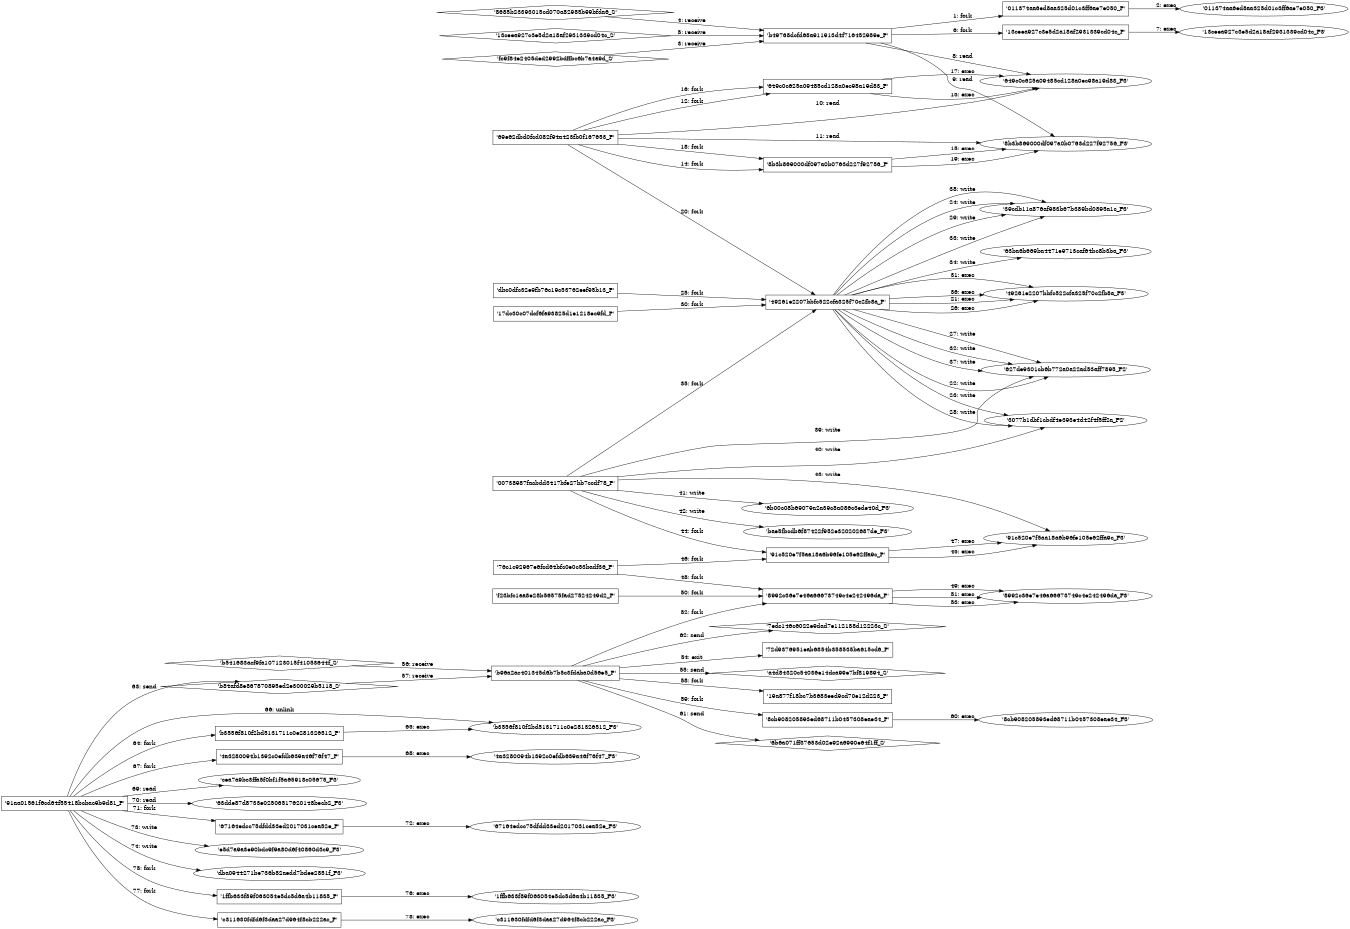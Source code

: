 digraph "D:\Learning\Paper\apt\基于CTI的攻击预警\Dataset\攻击图\ASGfromALLCTI\Modified Zyklon and plugins from India.dot" {
rankdir="LR"
size="9"
fixedsize="false"
splines="true"
nodesep=0.3
ranksep=0
fontsize=10
overlap="scalexy"
engine= "neato"
	"'b49768dcfd68a911913d4f716452989e_P'" [node_type=Process shape=box]
	"'011374aa6ed8aa325d01c3ff6ae7e050_P'" [node_type=Process shape=box]
	"'b49768dcfd68a911913d4f716452989e_P'" -> "'011374aa6ed8aa325d01c3ff6ae7e050_P'" [label="1: fork"]
	"'011374aa6ed8aa325d01c3ff6ae7e050_P'" [node_type=Process shape=box]
	"'011374aa6ed8aa325d01c3ff6ae7e050_F3'" [node_type=File shape=ellipse]
	"'011374aa6ed8aa325d01c3ff6ae7e050_P'" -> "'011374aa6ed8aa325d01c3ff6ae7e050_F3'" [label="2: exec"]
	"'b49768dcfd68a911913d4f716452989e_P'" [node_type=Process shape=box]
	"'fc9f84e2405ded2992bdffbc6b7a4a9d_S'" [node_type=Socket shape=diamond]
	"'fc9f84e2405ded2992bdffbc6b7a4a9d_S'" -> "'b49768dcfd68a911913d4f716452989e_P'" [label="3: receive"]
	"'b49768dcfd68a911913d4f716452989e_P'" [node_type=Process shape=box]
	"'8685b23393015cd070a82985b99bfda6_S'" [node_type=Socket shape=diamond]
	"'8685b23393015cd070a82985b99bfda6_S'" -> "'b49768dcfd68a911913d4f716452989e_P'" [label="4: receive"]
	"'b49768dcfd68a911913d4f716452989e_P'" [node_type=Process shape=box]
	"'13ceea927c3e5d2a18af2931339cd04c_S'" [node_type=Socket shape=diamond]
	"'13ceea927c3e5d2a18af2931339cd04c_S'" -> "'b49768dcfd68a911913d4f716452989e_P'" [label="5: receive"]
	"'b49768dcfd68a911913d4f716452989e_P'" [node_type=Process shape=box]
	"'13ceea927c3e5d2a18af2931339cd04c_P'" [node_type=Process shape=box]
	"'b49768dcfd68a911913d4f716452989e_P'" -> "'13ceea927c3e5d2a18af2931339cd04c_P'" [label="6: fork"]
	"'13ceea927c3e5d2a18af2931339cd04c_P'" [node_type=Process shape=box]
	"'13ceea927c3e5d2a18af2931339cd04c_F3'" [node_type=File shape=ellipse]
	"'13ceea927c3e5d2a18af2931339cd04c_P'" -> "'13ceea927c3e5d2a18af2931339cd04c_F3'" [label="7: exec"]
	"'649c0c625a09485cd128a0ec98a19d83_F3'" [node_type=file shape=ellipse]
	"'b49768dcfd68a911913d4f716452989e_P'" [node_type=Process shape=box]
	"'b49768dcfd68a911913d4f716452989e_P'" -> "'649c0c625a09485cd128a0ec98a19d83_F3'" [label="8: read"]
	"'8b3b869000df097a0b0763d227f92756_F3'" [node_type=file shape=ellipse]
	"'b49768dcfd68a911913d4f716452989e_P'" [node_type=Process shape=box]
	"'b49768dcfd68a911913d4f716452989e_P'" -> "'8b3b869000df097a0b0763d227f92756_F3'" [label="9: read"]
	"'649c0c625a09485cd128a0ec98a19d83_F3'" [node_type=file shape=ellipse]
	"'69e62dbd0fcd082f94a423fb0f167653_P'" [node_type=Process shape=box]
	"'69e62dbd0fcd082f94a423fb0f167653_P'" -> "'649c0c625a09485cd128a0ec98a19d83_F3'" [label="10: read"]
	"'8b3b869000df097a0b0763d227f92756_F3'" [node_type=file shape=ellipse]
	"'69e62dbd0fcd082f94a423fb0f167653_P'" [node_type=Process shape=box]
	"'69e62dbd0fcd082f94a423fb0f167653_P'" -> "'8b3b869000df097a0b0763d227f92756_F3'" [label="11: read"]
	"'69e62dbd0fcd082f94a423fb0f167653_P'" [node_type=Process shape=box]
	"'649c0c625a09485cd128a0ec98a19d83_P'" [node_type=Process shape=box]
	"'69e62dbd0fcd082f94a423fb0f167653_P'" -> "'649c0c625a09485cd128a0ec98a19d83_P'" [label="12: fork"]
	"'649c0c625a09485cd128a0ec98a19d83_P'" [node_type=Process shape=box]
	"'649c0c625a09485cd128a0ec98a19d83_F3'" [node_type=File shape=ellipse]
	"'649c0c625a09485cd128a0ec98a19d83_P'" -> "'649c0c625a09485cd128a0ec98a19d83_F3'" [label="13: exec"]
	"'69e62dbd0fcd082f94a423fb0f167653_P'" [node_type=Process shape=box]
	"'8b3b869000df097a0b0763d227f92756_P'" [node_type=Process shape=box]
	"'69e62dbd0fcd082f94a423fb0f167653_P'" -> "'8b3b869000df097a0b0763d227f92756_P'" [label="14: fork"]
	"'8b3b869000df097a0b0763d227f92756_P'" [node_type=Process shape=box]
	"'8b3b869000df097a0b0763d227f92756_F3'" [node_type=File shape=ellipse]
	"'8b3b869000df097a0b0763d227f92756_P'" -> "'8b3b869000df097a0b0763d227f92756_F3'" [label="15: exec"]
	"'69e62dbd0fcd082f94a423fb0f167653_P'" [node_type=Process shape=box]
	"'649c0c625a09485cd128a0ec98a19d83_P'" [node_type=Process shape=box]
	"'69e62dbd0fcd082f94a423fb0f167653_P'" -> "'649c0c625a09485cd128a0ec98a19d83_P'" [label="16: fork"]
	"'649c0c625a09485cd128a0ec98a19d83_P'" [node_type=Process shape=box]
	"'649c0c625a09485cd128a0ec98a19d83_F3'" [node_type=File shape=ellipse]
	"'649c0c625a09485cd128a0ec98a19d83_P'" -> "'649c0c625a09485cd128a0ec98a19d83_F3'" [label="17: exec"]
	"'69e62dbd0fcd082f94a423fb0f167653_P'" [node_type=Process shape=box]
	"'8b3b869000df097a0b0763d227f92756_P'" [node_type=Process shape=box]
	"'69e62dbd0fcd082f94a423fb0f167653_P'" -> "'8b3b869000df097a0b0763d227f92756_P'" [label="18: fork"]
	"'8b3b869000df097a0b0763d227f92756_P'" [node_type=Process shape=box]
	"'8b3b869000df097a0b0763d227f92756_F3'" [node_type=File shape=ellipse]
	"'8b3b869000df097a0b0763d227f92756_P'" -> "'8b3b869000df097a0b0763d227f92756_F3'" [label="19: exec"]
	"'69e62dbd0fcd082f94a423fb0f167653_P'" [node_type=Process shape=box]
	"'49261e2207bbfc522cfa325f70c2fb8a_P'" [node_type=Process shape=box]
	"'69e62dbd0fcd082f94a423fb0f167653_P'" -> "'49261e2207bbfc522cfa325f70c2fb8a_P'" [label="20: fork"]
	"'49261e2207bbfc522cfa325f70c2fb8a_P'" [node_type=Process shape=box]
	"'49261e2207bbfc522cfa325f70c2fb8a_F3'" [node_type=File shape=ellipse]
	"'49261e2207bbfc522cfa325f70c2fb8a_P'" -> "'49261e2207bbfc522cfa325f70c2fb8a_F3'" [label="21: exec"]
	"'627de9301cb6b772a0a22ad53aff7895_F2'" [node_type=file shape=ellipse]
	"'49261e2207bbfc522cfa325f70c2fb8a_P'" [node_type=Process shape=box]
	"'49261e2207bbfc522cfa325f70c2fb8a_P'" -> "'627de9301cb6b772a0a22ad53aff7895_F2'" [label="22: write"]
	"'3077b1dbf1cbdf4e393e4d42f4f5ff2a_F2'" [node_type=file shape=ellipse]
	"'49261e2207bbfc522cfa325f70c2fb8a_P'" [node_type=Process shape=box]
	"'49261e2207bbfc522cfa325f70c2fb8a_P'" -> "'3077b1dbf1cbdf4e393e4d42f4f5ff2a_F2'" [label="23: write"]
	"'39cdb11a876af983b67b389bd0895a1c_F3'" [node_type=file shape=ellipse]
	"'49261e2207bbfc522cfa325f70c2fb8a_P'" [node_type=Process shape=box]
	"'49261e2207bbfc522cfa325f70c2fb8a_P'" -> "'39cdb11a876af983b67b389bd0895a1c_F3'" [label="24: write"]
	"'dbc0dfc32e9fb76c19c53762eef95b13_P'" [node_type=Process shape=box]
	"'49261e2207bbfc522cfa325f70c2fb8a_P'" [node_type=Process shape=box]
	"'dbc0dfc32e9fb76c19c53762eef95b13_P'" -> "'49261e2207bbfc522cfa325f70c2fb8a_P'" [label="25: fork"]
	"'49261e2207bbfc522cfa325f70c2fb8a_P'" [node_type=Process shape=box]
	"'49261e2207bbfc522cfa325f70c2fb8a_F3'" [node_type=File shape=ellipse]
	"'49261e2207bbfc522cfa325f70c2fb8a_P'" -> "'49261e2207bbfc522cfa325f70c2fb8a_F3'" [label="26: exec"]
	"'627de9301cb6b772a0a22ad53aff7895_F2'" [node_type=file shape=ellipse]
	"'49261e2207bbfc522cfa325f70c2fb8a_P'" [node_type=Process shape=box]
	"'49261e2207bbfc522cfa325f70c2fb8a_P'" -> "'627de9301cb6b772a0a22ad53aff7895_F2'" [label="27: write"]
	"'3077b1dbf1cbdf4e393e4d42f4f5ff2a_F2'" [node_type=file shape=ellipse]
	"'49261e2207bbfc522cfa325f70c2fb8a_P'" [node_type=Process shape=box]
	"'49261e2207bbfc522cfa325f70c2fb8a_P'" -> "'3077b1dbf1cbdf4e393e4d42f4f5ff2a_F2'" [label="28: write"]
	"'39cdb11a876af983b67b389bd0895a1c_F3'" [node_type=file shape=ellipse]
	"'49261e2207bbfc522cfa325f70c2fb8a_P'" [node_type=Process shape=box]
	"'49261e2207bbfc522cfa325f70c2fb8a_P'" -> "'39cdb11a876af983b67b389bd0895a1c_F3'" [label="29: write"]
	"'17dc30c07dcf6fa93825d1e1218ec9fd_P'" [node_type=Process shape=box]
	"'49261e2207bbfc522cfa325f70c2fb8a_P'" [node_type=Process shape=box]
	"'17dc30c07dcf6fa93825d1e1218ec9fd_P'" -> "'49261e2207bbfc522cfa325f70c2fb8a_P'" [label="30: fork"]
	"'49261e2207bbfc522cfa325f70c2fb8a_P'" [node_type=Process shape=box]
	"'49261e2207bbfc522cfa325f70c2fb8a_F3'" [node_type=File shape=ellipse]
	"'49261e2207bbfc522cfa325f70c2fb8a_P'" -> "'49261e2207bbfc522cfa325f70c2fb8a_F3'" [label="31: exec"]
	"'627de9301cb6b772a0a22ad53aff7895_F2'" [node_type=file shape=ellipse]
	"'49261e2207bbfc522cfa325f70c2fb8a_P'" [node_type=Process shape=box]
	"'49261e2207bbfc522cfa325f70c2fb8a_P'" -> "'627de9301cb6b772a0a22ad53aff7895_F2'" [label="32: write"]
	"'39cdb11a876af983b67b389bd0895a1c_F3'" [node_type=file shape=ellipse]
	"'49261e2207bbfc522cfa325f70c2fb8a_P'" [node_type=Process shape=box]
	"'49261e2207bbfc522cfa325f70c2fb8a_P'" -> "'39cdb11a876af983b67b389bd0895a1c_F3'" [label="33: write"]
	"'63ba6b669ba4471e9713caf64bc8b3ba_F3'" [node_type=file shape=ellipse]
	"'49261e2207bbfc522cfa325f70c2fb8a_P'" [node_type=Process shape=box]
	"'49261e2207bbfc522cfa325f70c2fb8a_P'" -> "'63ba6b669ba4471e9713caf64bc8b3ba_F3'" [label="34: write"]
	"'00738987facbdd3417bfe27bb7ccdf78_P'" [node_type=Process shape=box]
	"'49261e2207bbfc522cfa325f70c2fb8a_P'" [node_type=Process shape=box]
	"'00738987facbdd3417bfe27bb7ccdf78_P'" -> "'49261e2207bbfc522cfa325f70c2fb8a_P'" [label="35: fork"]
	"'49261e2207bbfc522cfa325f70c2fb8a_P'" [node_type=Process shape=box]
	"'49261e2207bbfc522cfa325f70c2fb8a_F3'" [node_type=File shape=ellipse]
	"'49261e2207bbfc522cfa325f70c2fb8a_P'" -> "'49261e2207bbfc522cfa325f70c2fb8a_F3'" [label="36: exec"]
	"'627de9301cb6b772a0a22ad53aff7895_F2'" [node_type=file shape=ellipse]
	"'49261e2207bbfc522cfa325f70c2fb8a_P'" [node_type=Process shape=box]
	"'49261e2207bbfc522cfa325f70c2fb8a_P'" -> "'627de9301cb6b772a0a22ad53aff7895_F2'" [label="37: write"]
	"'39cdb11a876af983b67b389bd0895a1c_F3'" [node_type=file shape=ellipse]
	"'49261e2207bbfc522cfa325f70c2fb8a_P'" [node_type=Process shape=box]
	"'49261e2207bbfc522cfa325f70c2fb8a_P'" -> "'39cdb11a876af983b67b389bd0895a1c_F3'" [label="38: write"]
	"'627de9301cb6b772a0a22ad53aff7895_F2'" [node_type=file shape=ellipse]
	"'00738987facbdd3417bfe27bb7ccdf78_P'" [node_type=Process shape=box]
	"'00738987facbdd3417bfe27bb7ccdf78_P'" -> "'627de9301cb6b772a0a22ad53aff7895_F2'" [label="39: write"]
	"'3077b1dbf1cbdf4e393e4d42f4f5ff2a_F2'" [node_type=file shape=ellipse]
	"'00738987facbdd3417bfe27bb7ccdf78_P'" [node_type=Process shape=box]
	"'00738987facbdd3417bfe27bb7ccdf78_P'" -> "'3077b1dbf1cbdf4e393e4d42f4f5ff2a_F2'" [label="40: write"]
	"'6b00c08b69079a2a39c8a086c3ede40d_F3'" [node_type=file shape=ellipse]
	"'00738987facbdd3417bfe27bb7ccdf78_P'" [node_type=Process shape=box]
	"'00738987facbdd3417bfe27bb7ccdf78_P'" -> "'6b00c08b69079a2a39c8a086c3ede40d_F3'" [label="41: write"]
	"'bae5fbcdb6f87422f952e320202687de_F3'" [node_type=file shape=ellipse]
	"'00738987facbdd3417bfe27bb7ccdf78_P'" [node_type=Process shape=box]
	"'00738987facbdd3417bfe27bb7ccdf78_P'" -> "'bae5fbcdb6f87422f952e320202687de_F3'" [label="42: write"]
	"'91c520e7f5aa18a6b96fe105e62ffa9c_F3'" [node_type=file shape=ellipse]
	"'00738987facbdd3417bfe27bb7ccdf78_P'" [node_type=Process shape=box]
	"'00738987facbdd3417bfe27bb7ccdf78_P'" -> "'91c520e7f5aa18a6b96fe105e62ffa9c_F3'" [label="43: write"]
	"'00738987facbdd3417bfe27bb7ccdf78_P'" [node_type=Process shape=box]
	"'91c520e7f5aa18a6b96fe105e62ffa9c_P'" [node_type=Process shape=box]
	"'00738987facbdd3417bfe27bb7ccdf78_P'" -> "'91c520e7f5aa18a6b96fe105e62ffa9c_P'" [label="44: fork"]
	"'91c520e7f5aa18a6b96fe105e62ffa9c_P'" [node_type=Process shape=box]
	"'91c520e7f5aa18a6b96fe105e62ffa9c_F3'" [node_type=File shape=ellipse]
	"'91c520e7f5aa18a6b96fe105e62ffa9c_P'" -> "'91c520e7f5aa18a6b96fe105e62ffa9c_F3'" [label="45: exec"]
	"'76c1c92967e6fcd64bfc0e0c53badf36_P'" [node_type=Process shape=box]
	"'91c520e7f5aa18a6b96fe105e62ffa9c_P'" [node_type=Process shape=box]
	"'76c1c92967e6fcd64bfc0e0c53badf36_P'" -> "'91c520e7f5aa18a6b96fe105e62ffa9c_P'" [label="46: fork"]
	"'91c520e7f5aa18a6b96fe105e62ffa9c_P'" [node_type=Process shape=box]
	"'91c520e7f5aa18a6b96fe105e62ffa9c_F3'" [node_type=File shape=ellipse]
	"'91c520e7f5aa18a6b96fe105e62ffa9c_P'" -> "'91c520e7f5aa18a6b96fe105e62ffa9c_F3'" [label="47: exec"]
	"'76c1c92967e6fcd64bfc0e0c53badf36_P'" [node_type=Process shape=box]
	"'8992c36e7e46a66673749c4e242496da_P'" [node_type=Process shape=box]
	"'76c1c92967e6fcd64bfc0e0c53badf36_P'" -> "'8992c36e7e46a66673749c4e242496da_P'" [label="48: fork"]
	"'8992c36e7e46a66673749c4e242496da_P'" [node_type=Process shape=box]
	"'8992c36e7e46a66673749c4e242496da_F3'" [node_type=File shape=ellipse]
	"'8992c36e7e46a66673749c4e242496da_P'" -> "'8992c36e7e46a66673749c4e242496da_F3'" [label="49: exec"]
	"'f23bfc1aa8e28b56575fad27524249d2_P'" [node_type=Process shape=box]
	"'8992c36e7e46a66673749c4e242496da_P'" [node_type=Process shape=box]
	"'f23bfc1aa8e28b56575fad27524249d2_P'" -> "'8992c36e7e46a66673749c4e242496da_P'" [label="50: fork"]
	"'8992c36e7e46a66673749c4e242496da_P'" [node_type=Process shape=box]
	"'8992c36e7e46a66673749c4e242496da_F3'" [node_type=File shape=ellipse]
	"'8992c36e7e46a66673749c4e242496da_P'" -> "'8992c36e7e46a66673749c4e242496da_F3'" [label="51: exec"]
	"'b96a2ac401345d6b7b5c3fdaba0d56e5_P'" [node_type=Process shape=box]
	"'8992c36e7e46a66673749c4e242496da_P'" [node_type=Process shape=box]
	"'b96a2ac401345d6b7b5c3fdaba0d56e5_P'" -> "'8992c36e7e46a66673749c4e242496da_P'" [label="52: fork"]
	"'8992c36e7e46a66673749c4e242496da_P'" [node_type=Process shape=box]
	"'8992c36e7e46a66673749c4e242496da_F3'" [node_type=File shape=ellipse]
	"'8992c36e7e46a66673749c4e242496da_P'" -> "'8992c36e7e46a66673749c4e242496da_F3'" [label="53: exec"]
	"'b96a2ac401345d6b7b5c3fdaba0d56e5_P'" [node_type=Process shape=box]
	"'72d9376951eab6854b358535ba615cd6_P'" [node_type=Process shape=box]
	"'b96a2ac401345d6b7b5c3fdaba0d56e5_P'" -> "'72d9376951eab6854b358535ba615cd6_P'" [label="54: exit"]
	"'a4d84320c54036e14dca99e7bf819894_S'" [node_type=Socket shape=diamond]
	"'b96a2ac401345d6b7b5c3fdaba0d56e5_P'" [node_type=Process shape=box]
	"'b96a2ac401345d6b7b5c3fdaba0d56e5_P'" -> "'a4d84320c54036e14dca99e7bf819894_S'" [label="55: send"]
	"'b96a2ac401345d6b7b5c3fdaba0d56e5_P'" [node_type=Process shape=box]
	"'b541683acf9fa107123015f41053644f_S'" [node_type=Socket shape=diamond]
	"'b541683acf9fa107123015f41053644f_S'" -> "'b96a2ac401345d6b7b5c3fdaba0d56e5_P'" [label="56: receive"]
	"'b96a2ac401345d6b7b5c3fdaba0d56e5_P'" [node_type=Process shape=box]
	"'b84afd8e867870895ed2e300029b5118_S'" [node_type=Socket shape=diamond]
	"'b84afd8e867870895ed2e300029b5118_S'" -> "'b96a2ac401345d6b7b5c3fdaba0d56e5_P'" [label="57: receive"]
	"'b96a2ac401345d6b7b5c3fdaba0d56e5_P'" [node_type=Process shape=box]
	"'19a877f18bc7b3683eed9cd70e12d223_P'" [node_type=Process shape=box]
	"'b96a2ac401345d6b7b5c3fdaba0d56e5_P'" -> "'19a877f18bc7b3683eed9cd70e12d223_P'" [label="58: fork"]
	"'b96a2ac401345d6b7b5c3fdaba0d56e5_P'" [node_type=Process shape=box]
	"'8cb908205893ed68711b0457308eae34_P'" [node_type=Process shape=box]
	"'b96a2ac401345d6b7b5c3fdaba0d56e5_P'" -> "'8cb908205893ed68711b0457308eae34_P'" [label="59: fork"]
	"'8cb908205893ed68711b0457308eae34_P'" [node_type=Process shape=box]
	"'8cb908205893ed68711b0457308eae34_F3'" [node_type=File shape=ellipse]
	"'8cb908205893ed68711b0457308eae34_P'" -> "'8cb908205893ed68711b0457308eae34_F3'" [label="60: exec"]
	"'6b6a071ff37653d02e92a6990e64f1ff_S'" [node_type=Socket shape=diamond]
	"'b96a2ac401345d6b7b5c3fdaba0d56e5_P'" [node_type=Process shape=box]
	"'b96a2ac401345d6b7b5c3fdaba0d56e5_P'" -> "'6b6a071ff37653d02e92a6990e64f1ff_S'" [label="61: send"]
	"'7edc146c6022e9dad7e112188d12223c_S'" [node_type=Socket shape=diamond]
	"'b96a2ac401345d6b7b5c3fdaba0d56e5_P'" [node_type=Process shape=box]
	"'b96a2ac401345d6b7b5c3fdaba0d56e5_P'" -> "'7edc146c6022e9dad7e112188d12223c_S'" [label="62: send"]
	"'b84afd8e867870895ed2e300029b5118_S'" [node_type=Socket shape=diamond]
	"'91aa01561f6cd64f55418bcbac9b9d81_P'" [node_type=Process shape=box]
	"'91aa01561f6cd64f55418bcbac9b9d81_P'" -> "'b84afd8e867870895ed2e300029b5118_S'" [label="63: send"]
	"'91aa01561f6cd64f55418bcbac9b9d81_P'" [node_type=Process shape=box]
	"'b3556f810f2bd5131711c0e281326512_P'" [node_type=Process shape=box]
	"'91aa01561f6cd64f55418bcbac9b9d81_P'" -> "'b3556f810f2bd5131711c0e281326512_P'" [label="64: fork"]
	"'b3556f810f2bd5131711c0e281326512_P'" [node_type=Process shape=box]
	"'b3556f810f2bd5131711c0e281326512_F3'" [node_type=File shape=ellipse]
	"'b3556f810f2bd5131711c0e281326512_P'" -> "'b3556f810f2bd5131711c0e281326512_F3'" [label="65: exec"]
	"'b3556f810f2bd5131711c0e281326512_F3'" [node_type=file shape=ellipse]
	"'91aa01561f6cd64f55418bcbac9b9d81_P'" [node_type=Process shape=box]
	"'91aa01561f6cd64f55418bcbac9b9d81_P'" -> "'b3556f810f2bd5131711c0e281326512_F3'" [label="66: unlink"]
	"'91aa01561f6cd64f55418bcbac9b9d81_P'" [node_type=Process shape=box]
	"'4a3280094b1392c0efdb639a46f76f47_P'" [node_type=Process shape=box]
	"'91aa01561f6cd64f55418bcbac9b9d81_P'" -> "'4a3280094b1392c0efdb639a46f76f47_P'" [label="67: fork"]
	"'4a3280094b1392c0efdb639a46f76f47_P'" [node_type=Process shape=box]
	"'4a3280094b1392c0efdb639a46f76f47_F3'" [node_type=File shape=ellipse]
	"'4a3280094b1392c0efdb639a46f76f47_P'" -> "'4a3280094b1392c0efdb639a46f76f47_F3'" [label="68: exec"]
	"'cea7a9bc3ffa5f0bf1f5a65918c05675_F3'" [node_type=file shape=ellipse]
	"'91aa01561f6cd64f55418bcbac9b9d81_P'" [node_type=Process shape=box]
	"'91aa01561f6cd64f55418bcbac9b9d81_P'" -> "'cea7a9bc3ffa5f0bf1f5a65918c05675_F3'" [label="69: read"]
	"'63dde87d8733e02506517620148becb2_F3'" [node_type=file shape=ellipse]
	"'91aa01561f6cd64f55418bcbac9b9d81_P'" [node_type=Process shape=box]
	"'91aa01561f6cd64f55418bcbac9b9d81_P'" -> "'63dde87d8733e02506517620148becb2_F3'" [label="70: read"]
	"'91aa01561f6cd64f55418bcbac9b9d81_P'" [node_type=Process shape=box]
	"'67164edcc75dfdd33ed2017031cea52e_P'" [node_type=Process shape=box]
	"'91aa01561f6cd64f55418bcbac9b9d81_P'" -> "'67164edcc75dfdd33ed2017031cea52e_P'" [label="71: fork"]
	"'67164edcc75dfdd33ed2017031cea52e_P'" [node_type=Process shape=box]
	"'67164edcc75dfdd33ed2017031cea52e_F3'" [node_type=File shape=ellipse]
	"'67164edcc75dfdd33ed2017031cea52e_P'" -> "'67164edcc75dfdd33ed2017031cea52e_F3'" [label="72: exec"]
	"'e5d7a9a3e90bdc9f9a80d6f40860d3c9_F3'" [node_type=file shape=ellipse]
	"'91aa01561f6cd64f55418bcbac9b9d81_P'" [node_type=Process shape=box]
	"'91aa01561f6cd64f55418bcbac9b9d81_P'" -> "'e5d7a9a3e90bdc9f9a80d6f40860d3c9_F3'" [label="73: write"]
	"'dba0944271be736b82aedd7bdee2851f_F3'" [node_type=file shape=ellipse]
	"'91aa01561f6cd64f55418bcbac9b9d81_P'" [node_type=Process shape=box]
	"'91aa01561f6cd64f55418bcbac9b9d81_P'" -> "'dba0944271be736b82aedd7bdee2851f_F3'" [label="74: write"]
	"'91aa01561f6cd64f55418bcbac9b9d81_P'" [node_type=Process shape=box]
	"'1ffb633f89f063054e5dc5d6a4b11835_P'" [node_type=Process shape=box]
	"'91aa01561f6cd64f55418bcbac9b9d81_P'" -> "'1ffb633f89f063054e5dc5d6a4b11835_P'" [label="75: fork"]
	"'1ffb633f89f063054e5dc5d6a4b11835_P'" [node_type=Process shape=box]
	"'1ffb633f89f063054e5dc5d6a4b11835_F3'" [node_type=File shape=ellipse]
	"'1ffb633f89f063054e5dc5d6a4b11835_P'" -> "'1ffb633f89f063054e5dc5d6a4b11835_F3'" [label="76: exec"]
	"'91aa01561f6cd64f55418bcbac9b9d81_P'" [node_type=Process shape=box]
	"'c311630fdfd6f3daa27d964f8cb222ac_P'" [node_type=Process shape=box]
	"'91aa01561f6cd64f55418bcbac9b9d81_P'" -> "'c311630fdfd6f3daa27d964f8cb222ac_P'" [label="77: fork"]
	"'c311630fdfd6f3daa27d964f8cb222ac_P'" [node_type=Process shape=box]
	"'c311630fdfd6f3daa27d964f8cb222ac_F3'" [node_type=File shape=ellipse]
	"'c311630fdfd6f3daa27d964f8cb222ac_P'" -> "'c311630fdfd6f3daa27d964f8cb222ac_F3'" [label="78: exec"]
}

